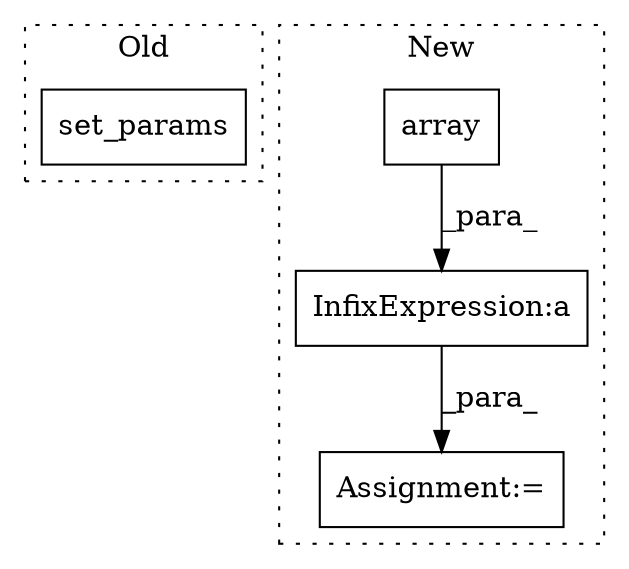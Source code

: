 digraph G {
subgraph cluster0 {
1 [label="set_params" a="32" s="44661,44696" l="11,1" shape="box"];
label = "Old";
style="dotted";
}
subgraph cluster1 {
2 [label="array" a="32" s="48640,48674" l="6,1" shape="box"];
3 [label="InfixExpression:a" a="27" s="48675" l="3" shape="box"];
4 [label="Assignment:=" a="7" s="48632" l="1" shape="box"];
label = "New";
style="dotted";
}
2 -> 3 [label="_para_"];
3 -> 4 [label="_para_"];
}